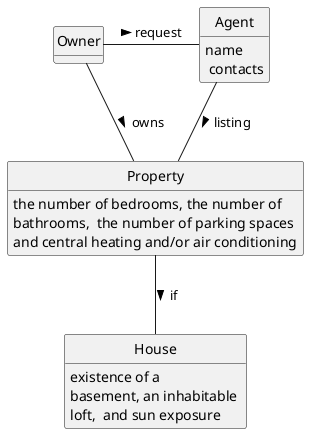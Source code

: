 @startuml
skinparam monochrome true
skinparam packageStyle rectangle
skinparam shadowing false

'left to right direction

skinparam classAttributeIconSize 0

hide circle
hide methods


'title Domain Model

'class Platform {
'  -description
'}

class Owner

class House{
existence of a
basement, an inhabitable \nloft,  and sun exposure
}

class Property  {
    the number of bedrooms, the number of \nbathrooms,  the number of parking spaces \nand central heating and/or air conditioning
}

class Agent {
    name \n contacts

}

'class User {
'    name
'    email
'    password
'}

'Platform  -- "*" Owner : has registered >
'Platform -- "*" Category : defines >
Owner  -Agent : request >
Owner  - Property: owns >
'Property  --  Real Estate Agent: created by >
Agent  --  Property : listing >
'Agent  --  User: acts as >
Property -- House : if >
@enduml